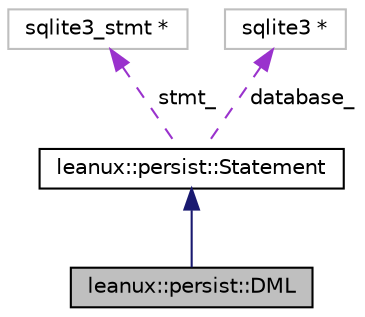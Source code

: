 digraph "leanux::persist::DML"
{
 // LATEX_PDF_SIZE
  bgcolor="transparent";
  edge [fontname="Helvetica",fontsize="10",labelfontname="Helvetica",labelfontsize="10"];
  node [fontname="Helvetica",fontsize="10",shape=record];
  Node1 [label="leanux::persist::DML",height=0.2,width=0.4,color="black", fillcolor="grey75", style="filled", fontcolor="black",tooltip="Data Modification Language statements can take bind values."];
  Node2 -> Node1 [dir="back",color="midnightblue",fontsize="10",style="solid",fontname="Helvetica"];
  Node2 [label="leanux::persist::Statement",height=0.2,width=0.4,color="black",URL="$classleanux_1_1persist_1_1Statement.html",tooltip="Generic SQL Statement."];
  Node3 -> Node2 [dir="back",color="darkorchid3",fontsize="10",style="dashed",label=" stmt_" ,fontname="Helvetica"];
  Node3 [label="sqlite3_stmt *",height=0.2,width=0.4,color="grey75",tooltip=" "];
  Node4 -> Node2 [dir="back",color="darkorchid3",fontsize="10",style="dashed",label=" database_" ,fontname="Helvetica"];
  Node4 [label="sqlite3 *",height=0.2,width=0.4,color="grey75",tooltip=" "];
}

